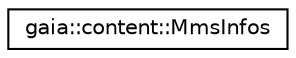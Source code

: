 digraph G
{
  edge [fontname="Helvetica",fontsize="10",labelfontname="Helvetica",labelfontsize="10"];
  node [fontname="Helvetica",fontsize="10",shape=record];
  rankdir=LR;
  Node1 [label="gaia::content::MmsInfos",height=0.2,width=0.4,color="black", fillcolor="white", style="filled",URL="$d4/dfb/classgaia_1_1content_1_1_mms_infos.html",tooltip="The class to provide base facility to access MMS related content, which is stored in a SQLite databas..."];
}
